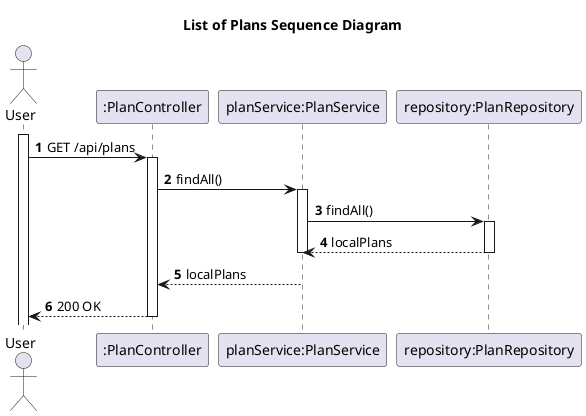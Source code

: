 @startuml
'https://plantuml.com/sequence-diagram

title List of Plans Sequence Diagram

autoactivate on
autonumber

actor "User" as User
participant ":PlanController" as Ctrl

participant "planService:PlanService" as Svc
participant "repository:PlanRepository" as planRepo

activate User


User -> Ctrl: GET /api/plans
Ctrl -> Svc: findAll()
Svc -> planRepo: findAll()
planRepo --> Svc: localPlans
deactivate Svc
deactivate Svc
Svc --> Ctrl: localPlans

Ctrl --> User: 200 OK

@enduml


